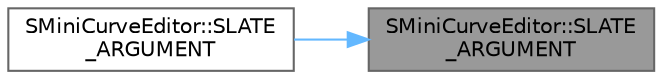 digraph "SMiniCurveEditor::SLATE_ARGUMENT"
{
 // INTERACTIVE_SVG=YES
 // LATEX_PDF_SIZE
  bgcolor="transparent";
  edge [fontname=Helvetica,fontsize=10,labelfontname=Helvetica,labelfontsize=10];
  node [fontname=Helvetica,fontsize=10,shape=box,height=0.2,width=0.4];
  rankdir="RL";
  Node1 [id="Node000001",label="SMiniCurveEditor::SLATE\l_ARGUMENT",height=0.2,width=0.4,color="gray40", fillcolor="grey60", style="filled", fontcolor="black",tooltip=" "];
  Node1 -> Node2 [id="edge1_Node000001_Node000002",dir="back",color="steelblue1",style="solid",tooltip=" "];
  Node2 [id="Node000002",label="SMiniCurveEditor::SLATE\l_ARGUMENT",height=0.2,width=0.4,color="grey40", fillcolor="white", style="filled",URL="$df/dfc/classSMiniCurveEditor.html#a3d9f1802a534dfa131d19c5d9b702d80",tooltip=" "];
}
